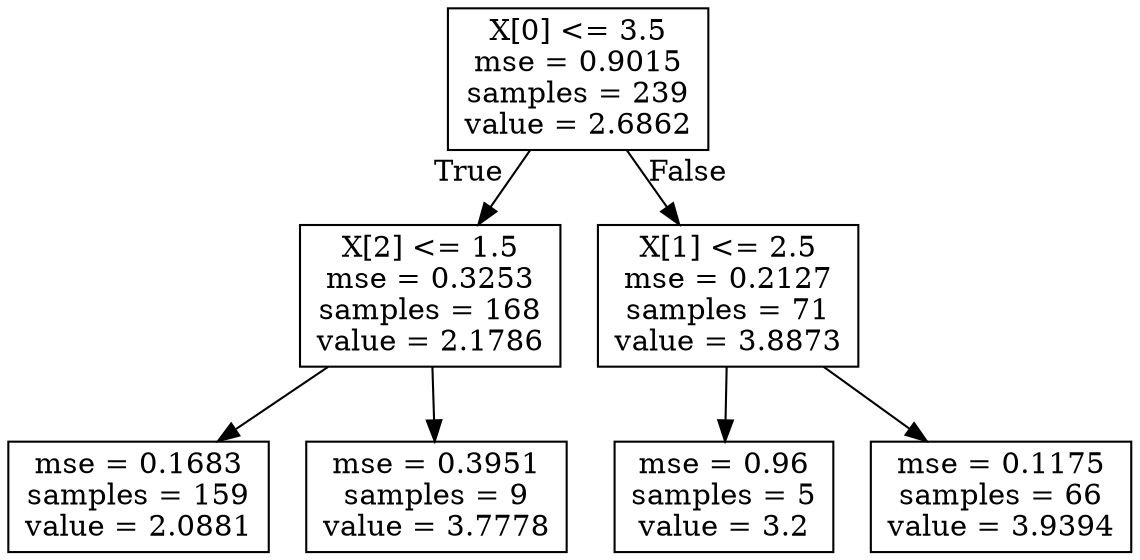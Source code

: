 digraph Tree {
node [shape=box] ;
0 [label="X[0] <= 3.5\nmse = 0.9015\nsamples = 239\nvalue = 2.6862"] ;
1 [label="X[2] <= 1.5\nmse = 0.3253\nsamples = 168\nvalue = 2.1786"] ;
0 -> 1 [labeldistance=2.5, labelangle=45, headlabel="True"] ;
2 [label="mse = 0.1683\nsamples = 159\nvalue = 2.0881"] ;
1 -> 2 ;
3 [label="mse = 0.3951\nsamples = 9\nvalue = 3.7778"] ;
1 -> 3 ;
4 [label="X[1] <= 2.5\nmse = 0.2127\nsamples = 71\nvalue = 3.8873"] ;
0 -> 4 [labeldistance=2.5, labelangle=-45, headlabel="False"] ;
5 [label="mse = 0.96\nsamples = 5\nvalue = 3.2"] ;
4 -> 5 ;
6 [label="mse = 0.1175\nsamples = 66\nvalue = 3.9394"] ;
4 -> 6 ;
}